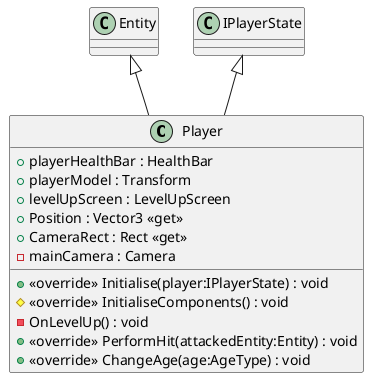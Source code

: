 @startuml
class Player {
    + playerHealthBar : HealthBar
    + playerModel : Transform
    + levelUpScreen : LevelUpScreen
    + Position : Vector3 <<get>>
    + CameraRect : Rect <<get>>
    - mainCamera : Camera
    + <<override>> Initialise(player:IPlayerState) : void
    # <<override>> InitialiseComponents() : void
    - OnLevelUp() : void
    + <<override>> PerformHit(attackedEntity:Entity) : void
    + <<override>> ChangeAge(age:AgeType) : void
}
Entity <|-- Player
IPlayerState <|-- Player
@enduml
